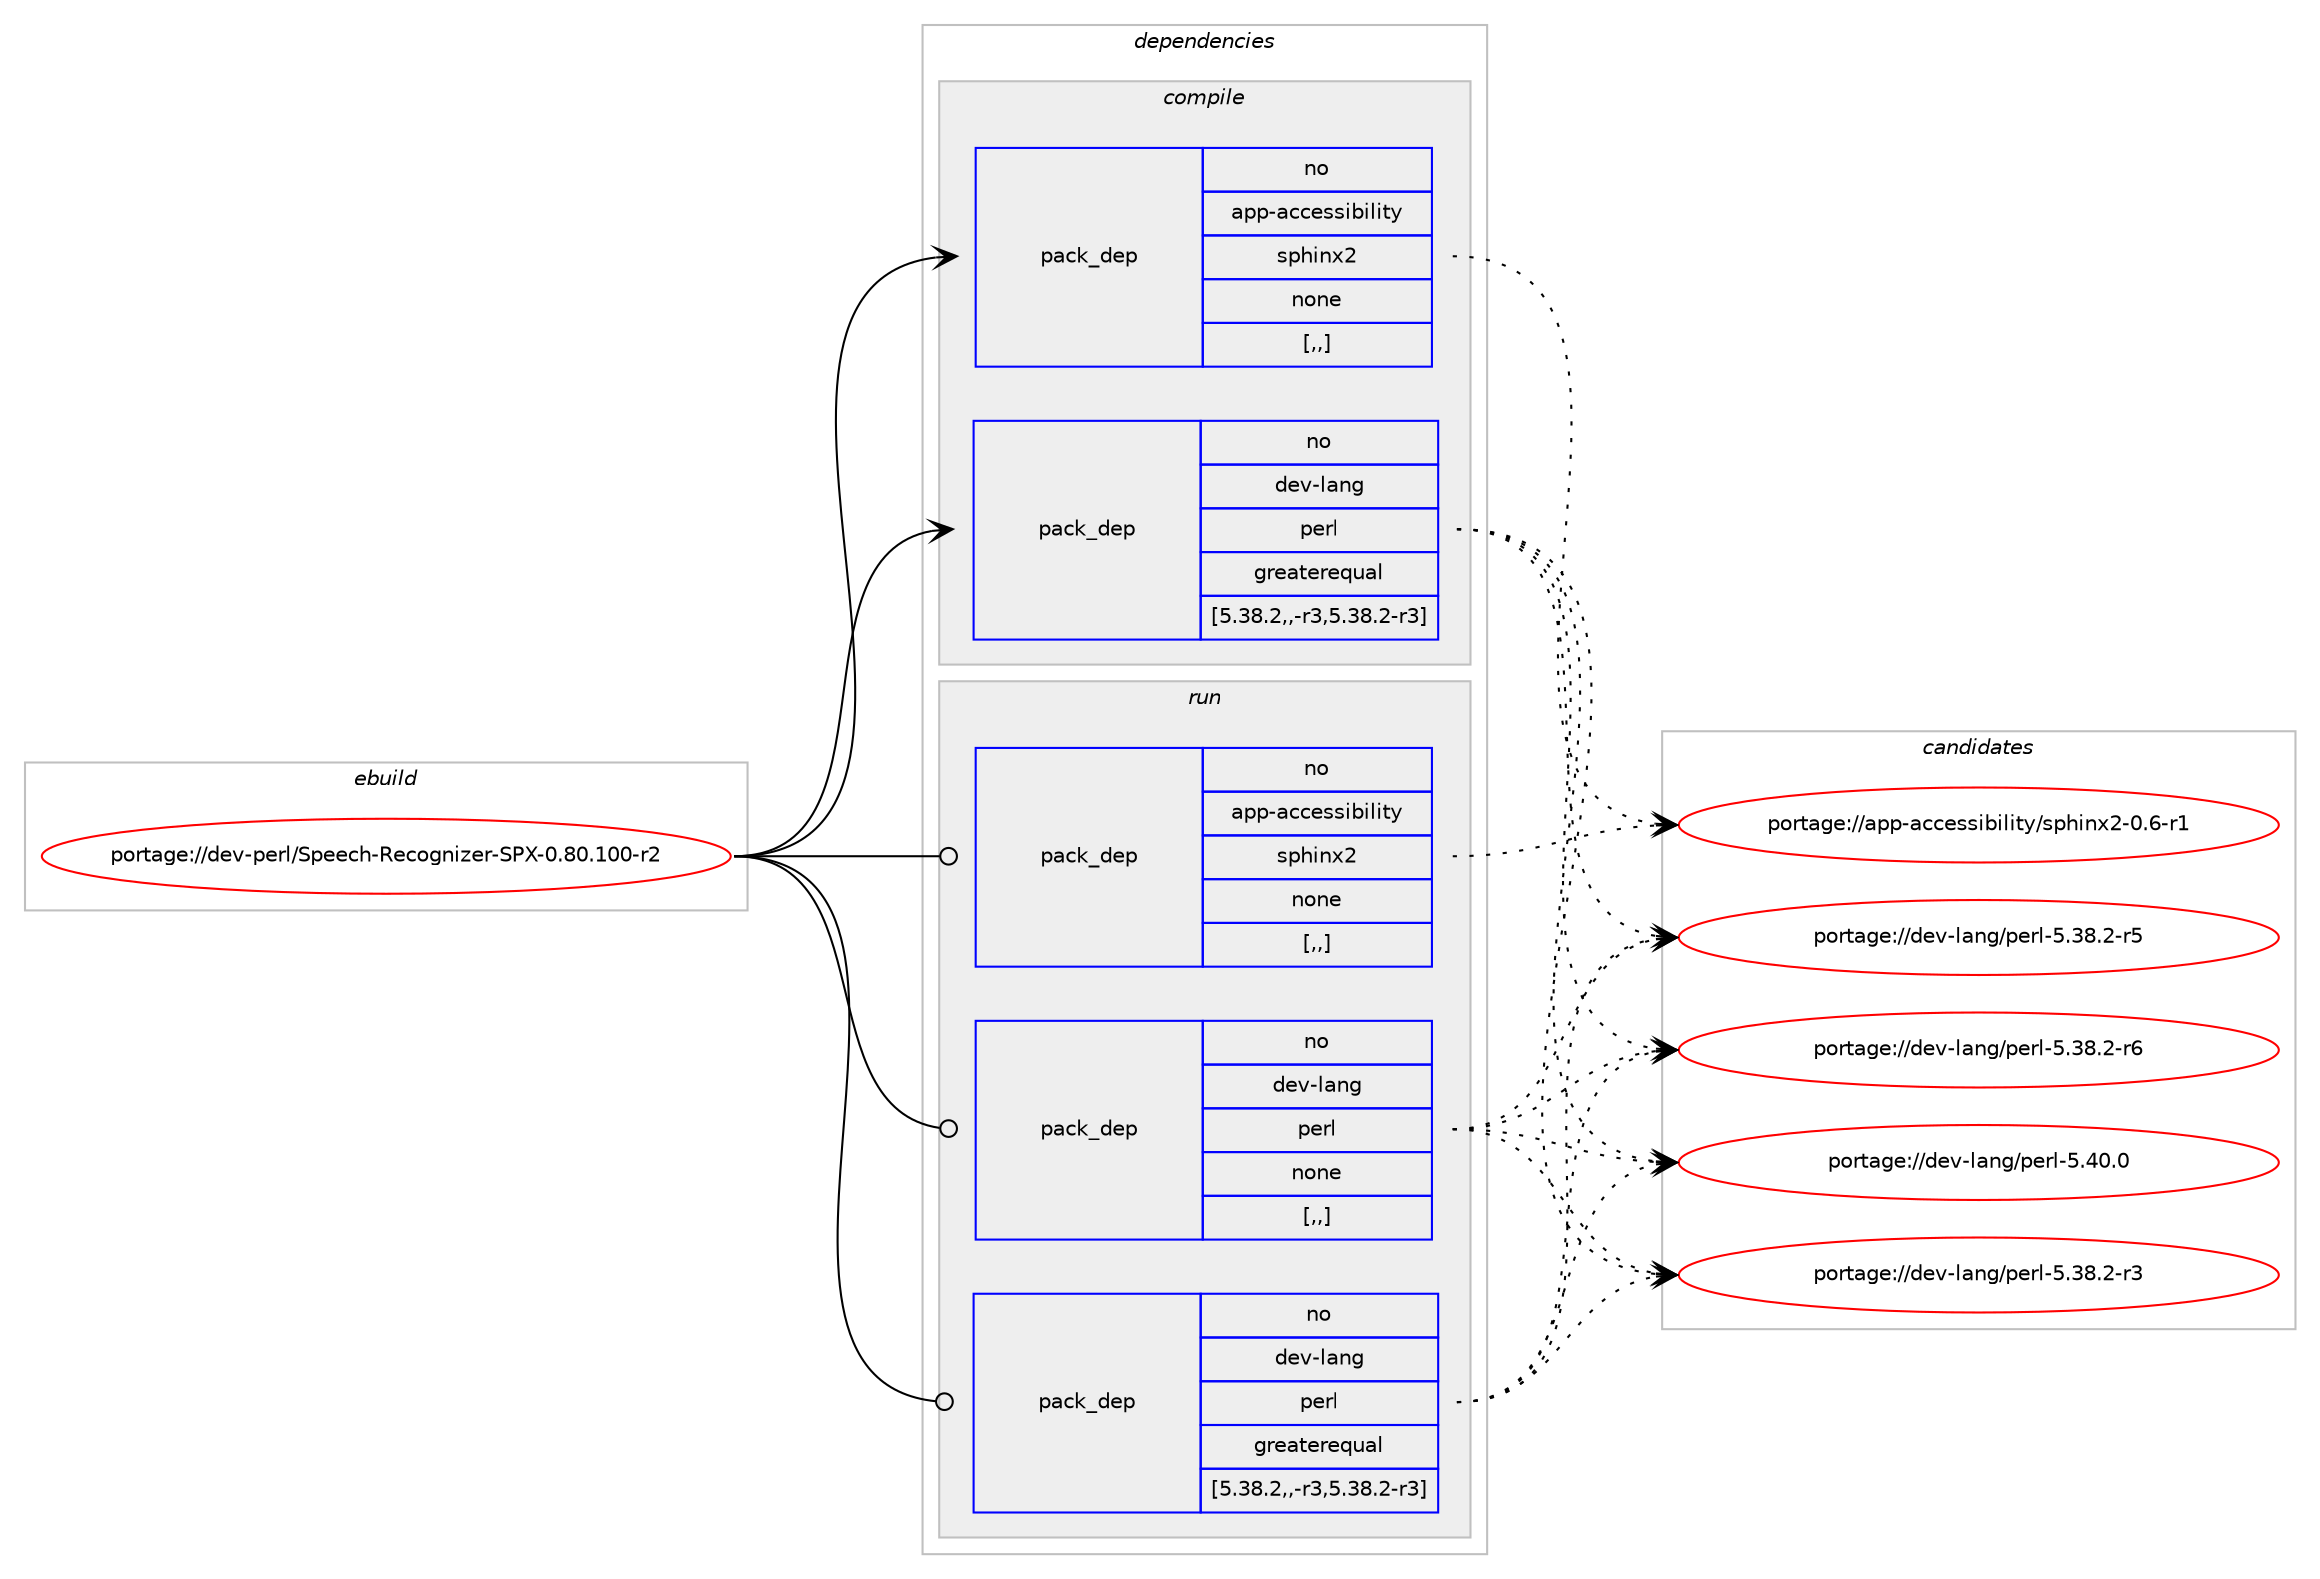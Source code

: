 digraph prolog {

# *************
# Graph options
# *************

newrank=true;
concentrate=true;
compound=true;
graph [rankdir=LR,fontname=Helvetica,fontsize=10,ranksep=1.5];#, ranksep=2.5, nodesep=0.2];
edge  [arrowhead=vee];
node  [fontname=Helvetica,fontsize=10];

# **********
# The ebuild
# **********

subgraph cluster_leftcol {
color=gray;
rank=same;
label=<<i>ebuild</i>>;
id [label="portage://dev-perl/Speech-Recognizer-SPX-0.80.100-r2", color=red, width=4, href="../dev-perl/Speech-Recognizer-SPX-0.80.100-r2.svg"];
}

# ****************
# The dependencies
# ****************

subgraph cluster_midcol {
color=gray;
label=<<i>dependencies</i>>;
subgraph cluster_compile {
fillcolor="#eeeeee";
style=filled;
label=<<i>compile</i>>;
subgraph pack102991 {
dependency133347 [label=<<TABLE BORDER="0" CELLBORDER="1" CELLSPACING="0" CELLPADDING="4" WIDTH="220"><TR><TD ROWSPAN="6" CELLPADDING="30">pack_dep</TD></TR><TR><TD WIDTH="110">no</TD></TR><TR><TD>app-accessibility</TD></TR><TR><TD>sphinx2</TD></TR><TR><TD>none</TD></TR><TR><TD>[,,]</TD></TR></TABLE>>, shape=none, color=blue];
}
id:e -> dependency133347:w [weight=20,style="solid",arrowhead="vee"];
subgraph pack102992 {
dependency133348 [label=<<TABLE BORDER="0" CELLBORDER="1" CELLSPACING="0" CELLPADDING="4" WIDTH="220"><TR><TD ROWSPAN="6" CELLPADDING="30">pack_dep</TD></TR><TR><TD WIDTH="110">no</TD></TR><TR><TD>dev-lang</TD></TR><TR><TD>perl</TD></TR><TR><TD>greaterequal</TD></TR><TR><TD>[5.38.2,,-r3,5.38.2-r3]</TD></TR></TABLE>>, shape=none, color=blue];
}
id:e -> dependency133348:w [weight=20,style="solid",arrowhead="vee"];
}
subgraph cluster_compileandrun {
fillcolor="#eeeeee";
style=filled;
label=<<i>compile and run</i>>;
}
subgraph cluster_run {
fillcolor="#eeeeee";
style=filled;
label=<<i>run</i>>;
subgraph pack102993 {
dependency133349 [label=<<TABLE BORDER="0" CELLBORDER="1" CELLSPACING="0" CELLPADDING="4" WIDTH="220"><TR><TD ROWSPAN="6" CELLPADDING="30">pack_dep</TD></TR><TR><TD WIDTH="110">no</TD></TR><TR><TD>app-accessibility</TD></TR><TR><TD>sphinx2</TD></TR><TR><TD>none</TD></TR><TR><TD>[,,]</TD></TR></TABLE>>, shape=none, color=blue];
}
id:e -> dependency133349:w [weight=20,style="solid",arrowhead="odot"];
subgraph pack102994 {
dependency133350 [label=<<TABLE BORDER="0" CELLBORDER="1" CELLSPACING="0" CELLPADDING="4" WIDTH="220"><TR><TD ROWSPAN="6" CELLPADDING="30">pack_dep</TD></TR><TR><TD WIDTH="110">no</TD></TR><TR><TD>dev-lang</TD></TR><TR><TD>perl</TD></TR><TR><TD>greaterequal</TD></TR><TR><TD>[5.38.2,,-r3,5.38.2-r3]</TD></TR></TABLE>>, shape=none, color=blue];
}
id:e -> dependency133350:w [weight=20,style="solid",arrowhead="odot"];
subgraph pack102995 {
dependency133351 [label=<<TABLE BORDER="0" CELLBORDER="1" CELLSPACING="0" CELLPADDING="4" WIDTH="220"><TR><TD ROWSPAN="6" CELLPADDING="30">pack_dep</TD></TR><TR><TD WIDTH="110">no</TD></TR><TR><TD>dev-lang</TD></TR><TR><TD>perl</TD></TR><TR><TD>none</TD></TR><TR><TD>[,,]</TD></TR></TABLE>>, shape=none, color=blue];
}
id:e -> dependency133351:w [weight=20,style="solid",arrowhead="odot"];
}
}

# **************
# The candidates
# **************

subgraph cluster_choices {
rank=same;
color=gray;
label=<<i>candidates</i>>;

subgraph choice102991 {
color=black;
nodesep=1;
choice9711211245979999101115115105981051081051161214711511210410511012050454846544511449 [label="portage://app-accessibility/sphinx2-0.6-r1", color=red, width=4,href="../app-accessibility/sphinx2-0.6-r1.svg"];
dependency133347:e -> choice9711211245979999101115115105981051081051161214711511210410511012050454846544511449:w [style=dotted,weight="100"];
}
subgraph choice102992 {
color=black;
nodesep=1;
choice100101118451089711010347112101114108455346515646504511451 [label="portage://dev-lang/perl-5.38.2-r3", color=red, width=4,href="../dev-lang/perl-5.38.2-r3.svg"];
choice100101118451089711010347112101114108455346515646504511453 [label="portage://dev-lang/perl-5.38.2-r5", color=red, width=4,href="../dev-lang/perl-5.38.2-r5.svg"];
choice100101118451089711010347112101114108455346515646504511454 [label="portage://dev-lang/perl-5.38.2-r6", color=red, width=4,href="../dev-lang/perl-5.38.2-r6.svg"];
choice10010111845108971101034711210111410845534652484648 [label="portage://dev-lang/perl-5.40.0", color=red, width=4,href="../dev-lang/perl-5.40.0.svg"];
dependency133348:e -> choice100101118451089711010347112101114108455346515646504511451:w [style=dotted,weight="100"];
dependency133348:e -> choice100101118451089711010347112101114108455346515646504511453:w [style=dotted,weight="100"];
dependency133348:e -> choice100101118451089711010347112101114108455346515646504511454:w [style=dotted,weight="100"];
dependency133348:e -> choice10010111845108971101034711210111410845534652484648:w [style=dotted,weight="100"];
}
subgraph choice102993 {
color=black;
nodesep=1;
choice9711211245979999101115115105981051081051161214711511210410511012050454846544511449 [label="portage://app-accessibility/sphinx2-0.6-r1", color=red, width=4,href="../app-accessibility/sphinx2-0.6-r1.svg"];
dependency133349:e -> choice9711211245979999101115115105981051081051161214711511210410511012050454846544511449:w [style=dotted,weight="100"];
}
subgraph choice102994 {
color=black;
nodesep=1;
choice100101118451089711010347112101114108455346515646504511451 [label="portage://dev-lang/perl-5.38.2-r3", color=red, width=4,href="../dev-lang/perl-5.38.2-r3.svg"];
choice100101118451089711010347112101114108455346515646504511453 [label="portage://dev-lang/perl-5.38.2-r5", color=red, width=4,href="../dev-lang/perl-5.38.2-r5.svg"];
choice100101118451089711010347112101114108455346515646504511454 [label="portage://dev-lang/perl-5.38.2-r6", color=red, width=4,href="../dev-lang/perl-5.38.2-r6.svg"];
choice10010111845108971101034711210111410845534652484648 [label="portage://dev-lang/perl-5.40.0", color=red, width=4,href="../dev-lang/perl-5.40.0.svg"];
dependency133350:e -> choice100101118451089711010347112101114108455346515646504511451:w [style=dotted,weight="100"];
dependency133350:e -> choice100101118451089711010347112101114108455346515646504511453:w [style=dotted,weight="100"];
dependency133350:e -> choice100101118451089711010347112101114108455346515646504511454:w [style=dotted,weight="100"];
dependency133350:e -> choice10010111845108971101034711210111410845534652484648:w [style=dotted,weight="100"];
}
subgraph choice102995 {
color=black;
nodesep=1;
choice100101118451089711010347112101114108455346515646504511451 [label="portage://dev-lang/perl-5.38.2-r3", color=red, width=4,href="../dev-lang/perl-5.38.2-r3.svg"];
choice100101118451089711010347112101114108455346515646504511453 [label="portage://dev-lang/perl-5.38.2-r5", color=red, width=4,href="../dev-lang/perl-5.38.2-r5.svg"];
choice100101118451089711010347112101114108455346515646504511454 [label="portage://dev-lang/perl-5.38.2-r6", color=red, width=4,href="../dev-lang/perl-5.38.2-r6.svg"];
choice10010111845108971101034711210111410845534652484648 [label="portage://dev-lang/perl-5.40.0", color=red, width=4,href="../dev-lang/perl-5.40.0.svg"];
dependency133351:e -> choice100101118451089711010347112101114108455346515646504511451:w [style=dotted,weight="100"];
dependency133351:e -> choice100101118451089711010347112101114108455346515646504511453:w [style=dotted,weight="100"];
dependency133351:e -> choice100101118451089711010347112101114108455346515646504511454:w [style=dotted,weight="100"];
dependency133351:e -> choice10010111845108971101034711210111410845534652484648:w [style=dotted,weight="100"];
}
}

}
